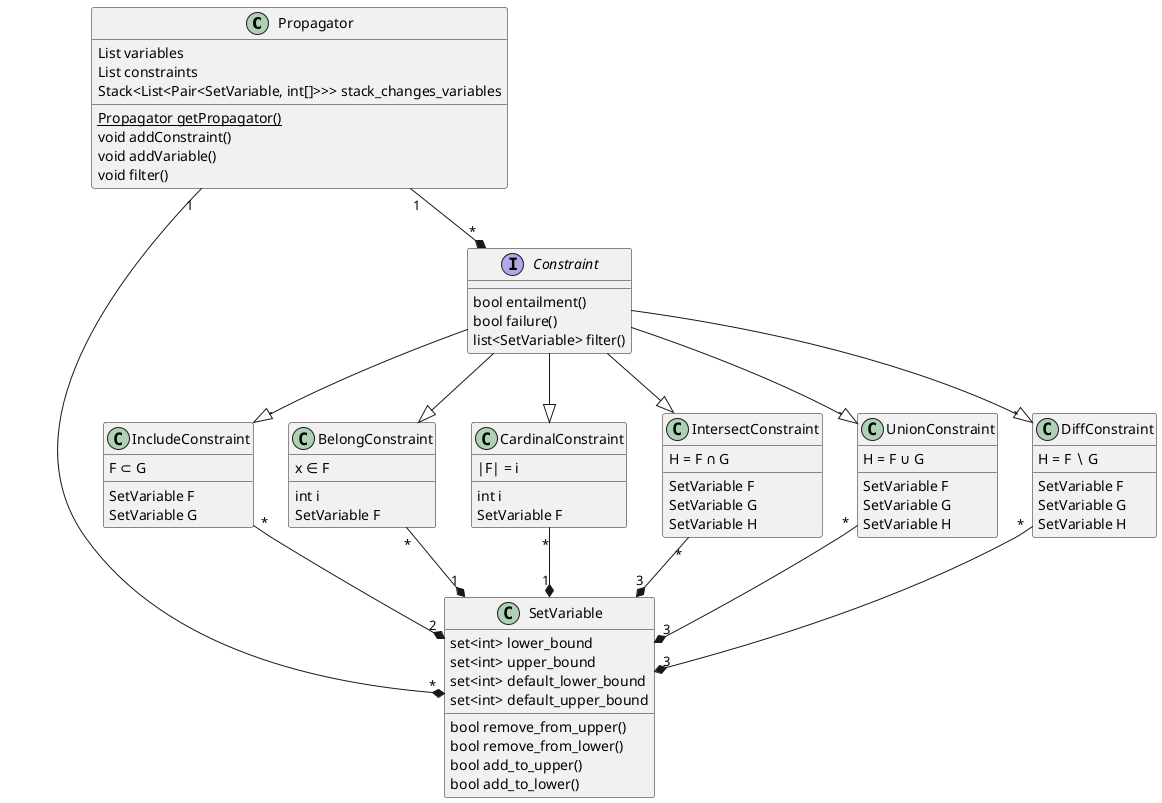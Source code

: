 @startuml ppc
class Propagator{
    List variables
    List constraints
    Stack<List<Pair<SetVariable, int[]>>> stack_changes_variables
    {static} Propagator getPropagator()
    void addConstraint()
    void addVariable()
    void filter()
}
class SetVariable{
    set<int> lower_bound
    set<int> upper_bound
    set<int> default_lower_bound
    set<int> default_upper_bound
    bool remove_from_upper()
    bool remove_from_lower()
    bool add_to_upper()
    bool add_to_lower()
}
interface Constraint{
    bool entailment()
    bool failure()
    list<SetVariable> filter()
}
class IncludeConstraint{
    F <U+2282> G
    __
    SetVariable F
    SetVariable G
}
class BelongConstraint{
    x <U+2208> F
    __
    int i
    SetVariable F
}
class CardinalConstraint{
    |F| = i
    __
    int i
    SetVariable F
}
class IntersectConstraint{
    H = F <U+2229> G
    __
    SetVariable F
    SetVariable G
    SetVariable H
}
class UnionConstraint{
    H = F <U+222A> G
    __
    SetVariable F
    SetVariable G
    SetVariable H
}
class DiffConstraint{
    H = F <U+2216> G
    __
    SetVariable F
    SetVariable G
    SetVariable H
}

IncludeConstraint "*" --* "2" SetVariable
BelongConstraint "*" --* "1" SetVariable
CardinalConstraint "*" --* "1" SetVariable
IntersectConstraint "*" --* "3" SetVariable
UnionConstraint "*" --* "3" SetVariable
DiffConstraint "*" --* "3" SetVariable

Constraint --|> IncludeConstraint
Constraint --|> BelongConstraint
Constraint --|> CardinalConstraint
Constraint --|> IntersectConstraint
Constraint --|> UnionConstraint
Constraint --|> DiffConstraint

Propagator "1" --* "*" Constraint
Propagator "1" --* "*" SetVariable
@enduml